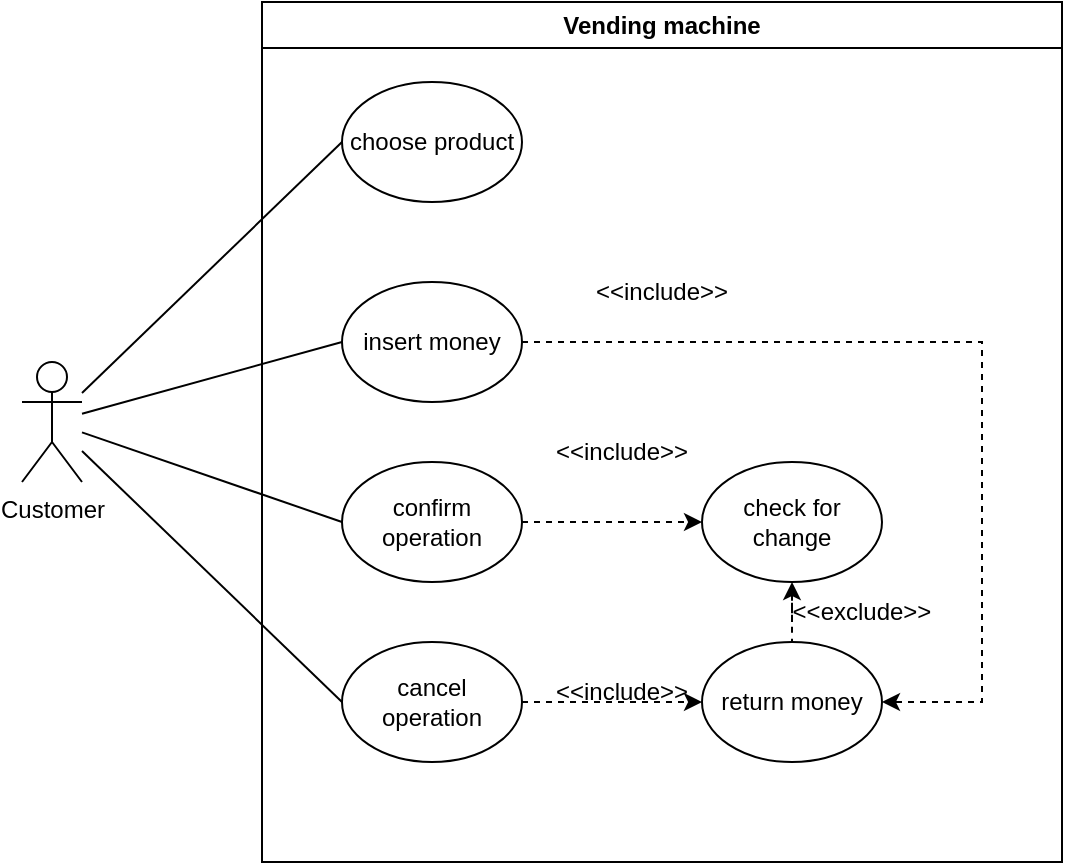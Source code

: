 <mxfile version="24.7.17">
  <diagram name="Página-1" id="2UFubnlOPNcLVtzOg3cz">
    <mxGraphModel dx="1290" dy="537" grid="1" gridSize="10" guides="1" tooltips="1" connect="1" arrows="1" fold="1" page="1" pageScale="1" pageWidth="827" pageHeight="1169" math="0" shadow="0">
      <root>
        <mxCell id="0" />
        <mxCell id="1" parent="0" />
        <mxCell id="LAw6QS3u9CyFXUZ_AV9O-2" value="Vending machine" style="swimlane;whiteSpace=wrap;html=1;swimlaneLine=1;strokeColor=default;fillColor=#FFFFFF;fillStyle=auto;" vertex="1" parent="1">
          <mxGeometry x="220" y="50" width="400" height="430" as="geometry">
            <mxRectangle x="220" y="50" width="130" height="30" as="alternateBounds" />
          </mxGeometry>
        </mxCell>
        <mxCell id="LAw6QS3u9CyFXUZ_AV9O-20" style="edgeStyle=orthogonalEdgeStyle;rounded=0;orthogonalLoop=1;jettySize=auto;html=1;entryX=1;entryY=0.5;entryDx=0;entryDy=0;dashed=1;exitX=1;exitY=0.5;exitDx=0;exitDy=0;" edge="1" parent="LAw6QS3u9CyFXUZ_AV9O-2" source="LAw6QS3u9CyFXUZ_AV9O-7" target="LAw6QS3u9CyFXUZ_AV9O-10">
          <mxGeometry relative="1" as="geometry">
            <Array as="points">
              <mxPoint x="360" y="170" />
              <mxPoint x="360" y="350" />
            </Array>
          </mxGeometry>
        </mxCell>
        <mxCell id="LAw6QS3u9CyFXUZ_AV9O-5" value="choose product" style="ellipse;whiteSpace=wrap;html=1;" vertex="1" parent="LAw6QS3u9CyFXUZ_AV9O-2">
          <mxGeometry x="40" y="40" width="90" height="60" as="geometry" />
        </mxCell>
        <mxCell id="LAw6QS3u9CyFXUZ_AV9O-7" value="insert money" style="ellipse;whiteSpace=wrap;html=1;" vertex="1" parent="LAw6QS3u9CyFXUZ_AV9O-2">
          <mxGeometry x="40" y="140" width="90" height="60" as="geometry" />
        </mxCell>
        <mxCell id="LAw6QS3u9CyFXUZ_AV9O-13" style="edgeStyle=orthogonalEdgeStyle;rounded=0;orthogonalLoop=1;jettySize=auto;html=1;entryX=0;entryY=0.5;entryDx=0;entryDy=0;endArrow=classic;endFill=1;dashed=1;" edge="1" parent="LAw6QS3u9CyFXUZ_AV9O-2" source="LAw6QS3u9CyFXUZ_AV9O-8" target="LAw6QS3u9CyFXUZ_AV9O-10">
          <mxGeometry relative="1" as="geometry" />
        </mxCell>
        <mxCell id="LAw6QS3u9CyFXUZ_AV9O-8" value="cancel operation" style="ellipse;whiteSpace=wrap;html=1;" vertex="1" parent="LAw6QS3u9CyFXUZ_AV9O-2">
          <mxGeometry x="40" y="320" width="90" height="60" as="geometry" />
        </mxCell>
        <mxCell id="LAw6QS3u9CyFXUZ_AV9O-14" style="edgeStyle=orthogonalEdgeStyle;rounded=0;orthogonalLoop=1;jettySize=auto;html=1;entryX=0;entryY=0.5;entryDx=0;entryDy=0;dashed=1;" edge="1" parent="LAw6QS3u9CyFXUZ_AV9O-2" source="LAw6QS3u9CyFXUZ_AV9O-9" target="LAw6QS3u9CyFXUZ_AV9O-11">
          <mxGeometry relative="1" as="geometry" />
        </mxCell>
        <mxCell id="LAw6QS3u9CyFXUZ_AV9O-9" value="confirm operation" style="ellipse;whiteSpace=wrap;html=1;" vertex="1" parent="LAw6QS3u9CyFXUZ_AV9O-2">
          <mxGeometry x="40" y="230" width="90" height="60" as="geometry" />
        </mxCell>
        <mxCell id="LAw6QS3u9CyFXUZ_AV9O-10" value="return money" style="ellipse;whiteSpace=wrap;html=1;" vertex="1" parent="LAw6QS3u9CyFXUZ_AV9O-2">
          <mxGeometry x="220" y="320" width="90" height="60" as="geometry" />
        </mxCell>
        <mxCell id="LAw6QS3u9CyFXUZ_AV9O-15" style="edgeStyle=orthogonalEdgeStyle;rounded=0;orthogonalLoop=1;jettySize=auto;html=1;entryX=0.5;entryY=0;entryDx=0;entryDy=0;dashed=1;startArrow=classic;startFill=1;endArrow=none;endFill=0;" edge="1" parent="LAw6QS3u9CyFXUZ_AV9O-2" source="LAw6QS3u9CyFXUZ_AV9O-11" target="LAw6QS3u9CyFXUZ_AV9O-10">
          <mxGeometry relative="1" as="geometry" />
        </mxCell>
        <mxCell id="LAw6QS3u9CyFXUZ_AV9O-11" value="check for change" style="ellipse;whiteSpace=wrap;html=1;" vertex="1" parent="LAw6QS3u9CyFXUZ_AV9O-2">
          <mxGeometry x="220" y="230" width="90" height="60" as="geometry" />
        </mxCell>
        <mxCell id="LAw6QS3u9CyFXUZ_AV9O-22" value="&amp;lt;&amp;lt;include&amp;gt;&amp;gt;" style="text;html=1;align=center;verticalAlign=middle;whiteSpace=wrap;rounded=0;" vertex="1" parent="LAw6QS3u9CyFXUZ_AV9O-2">
          <mxGeometry x="170" y="130" width="60" height="30" as="geometry" />
        </mxCell>
        <mxCell id="LAw6QS3u9CyFXUZ_AV9O-24" value="&amp;lt;&amp;lt;include&amp;gt;&amp;gt;" style="text;html=1;align=center;verticalAlign=middle;whiteSpace=wrap;rounded=0;" vertex="1" parent="LAw6QS3u9CyFXUZ_AV9O-2">
          <mxGeometry x="150" y="210" width="60" height="30" as="geometry" />
        </mxCell>
        <mxCell id="LAw6QS3u9CyFXUZ_AV9O-23" value="&amp;lt;&amp;lt;include&amp;gt;&amp;gt;" style="text;html=1;align=center;verticalAlign=middle;whiteSpace=wrap;rounded=0;" vertex="1" parent="LAw6QS3u9CyFXUZ_AV9O-2">
          <mxGeometry x="150" y="330" width="60" height="30" as="geometry" />
        </mxCell>
        <mxCell id="LAw6QS3u9CyFXUZ_AV9O-25" value="&amp;lt;&amp;lt;exclude&amp;gt;&amp;gt;" style="text;html=1;align=center;verticalAlign=middle;whiteSpace=wrap;rounded=0;" vertex="1" parent="LAw6QS3u9CyFXUZ_AV9O-2">
          <mxGeometry x="270" y="290" width="60" height="30" as="geometry" />
        </mxCell>
        <mxCell id="LAw6QS3u9CyFXUZ_AV9O-16" style="rounded=0;orthogonalLoop=1;jettySize=auto;html=1;entryX=0;entryY=0.5;entryDx=0;entryDy=0;endArrow=none;endFill=0;" edge="1" parent="1" source="LAw6QS3u9CyFXUZ_AV9O-4" target="LAw6QS3u9CyFXUZ_AV9O-5">
          <mxGeometry relative="1" as="geometry" />
        </mxCell>
        <mxCell id="LAw6QS3u9CyFXUZ_AV9O-18" style="rounded=0;orthogonalLoop=1;jettySize=auto;html=1;entryX=0;entryY=0.5;entryDx=0;entryDy=0;endArrow=none;endFill=0;" edge="1" parent="1" source="LAw6QS3u9CyFXUZ_AV9O-4" target="LAw6QS3u9CyFXUZ_AV9O-9">
          <mxGeometry relative="1" as="geometry" />
        </mxCell>
        <mxCell id="LAw6QS3u9CyFXUZ_AV9O-19" style="rounded=0;orthogonalLoop=1;jettySize=auto;html=1;entryX=0;entryY=0.5;entryDx=0;entryDy=0;endArrow=none;endFill=0;" edge="1" parent="1" source="LAw6QS3u9CyFXUZ_AV9O-4" target="LAw6QS3u9CyFXUZ_AV9O-8">
          <mxGeometry relative="1" as="geometry" />
        </mxCell>
        <mxCell id="LAw6QS3u9CyFXUZ_AV9O-26" style="rounded=0;orthogonalLoop=1;jettySize=auto;html=1;entryX=0;entryY=0.5;entryDx=0;entryDy=0;endArrow=none;endFill=0;" edge="1" parent="1" source="LAw6QS3u9CyFXUZ_AV9O-4" target="LAw6QS3u9CyFXUZ_AV9O-7">
          <mxGeometry relative="1" as="geometry" />
        </mxCell>
        <mxCell id="LAw6QS3u9CyFXUZ_AV9O-4" value="Customer" style="shape=umlActor;verticalLabelPosition=bottom;verticalAlign=top;html=1;outlineConnect=0;" vertex="1" parent="1">
          <mxGeometry x="100" y="230" width="30" height="60" as="geometry" />
        </mxCell>
      </root>
    </mxGraphModel>
  </diagram>
</mxfile>
